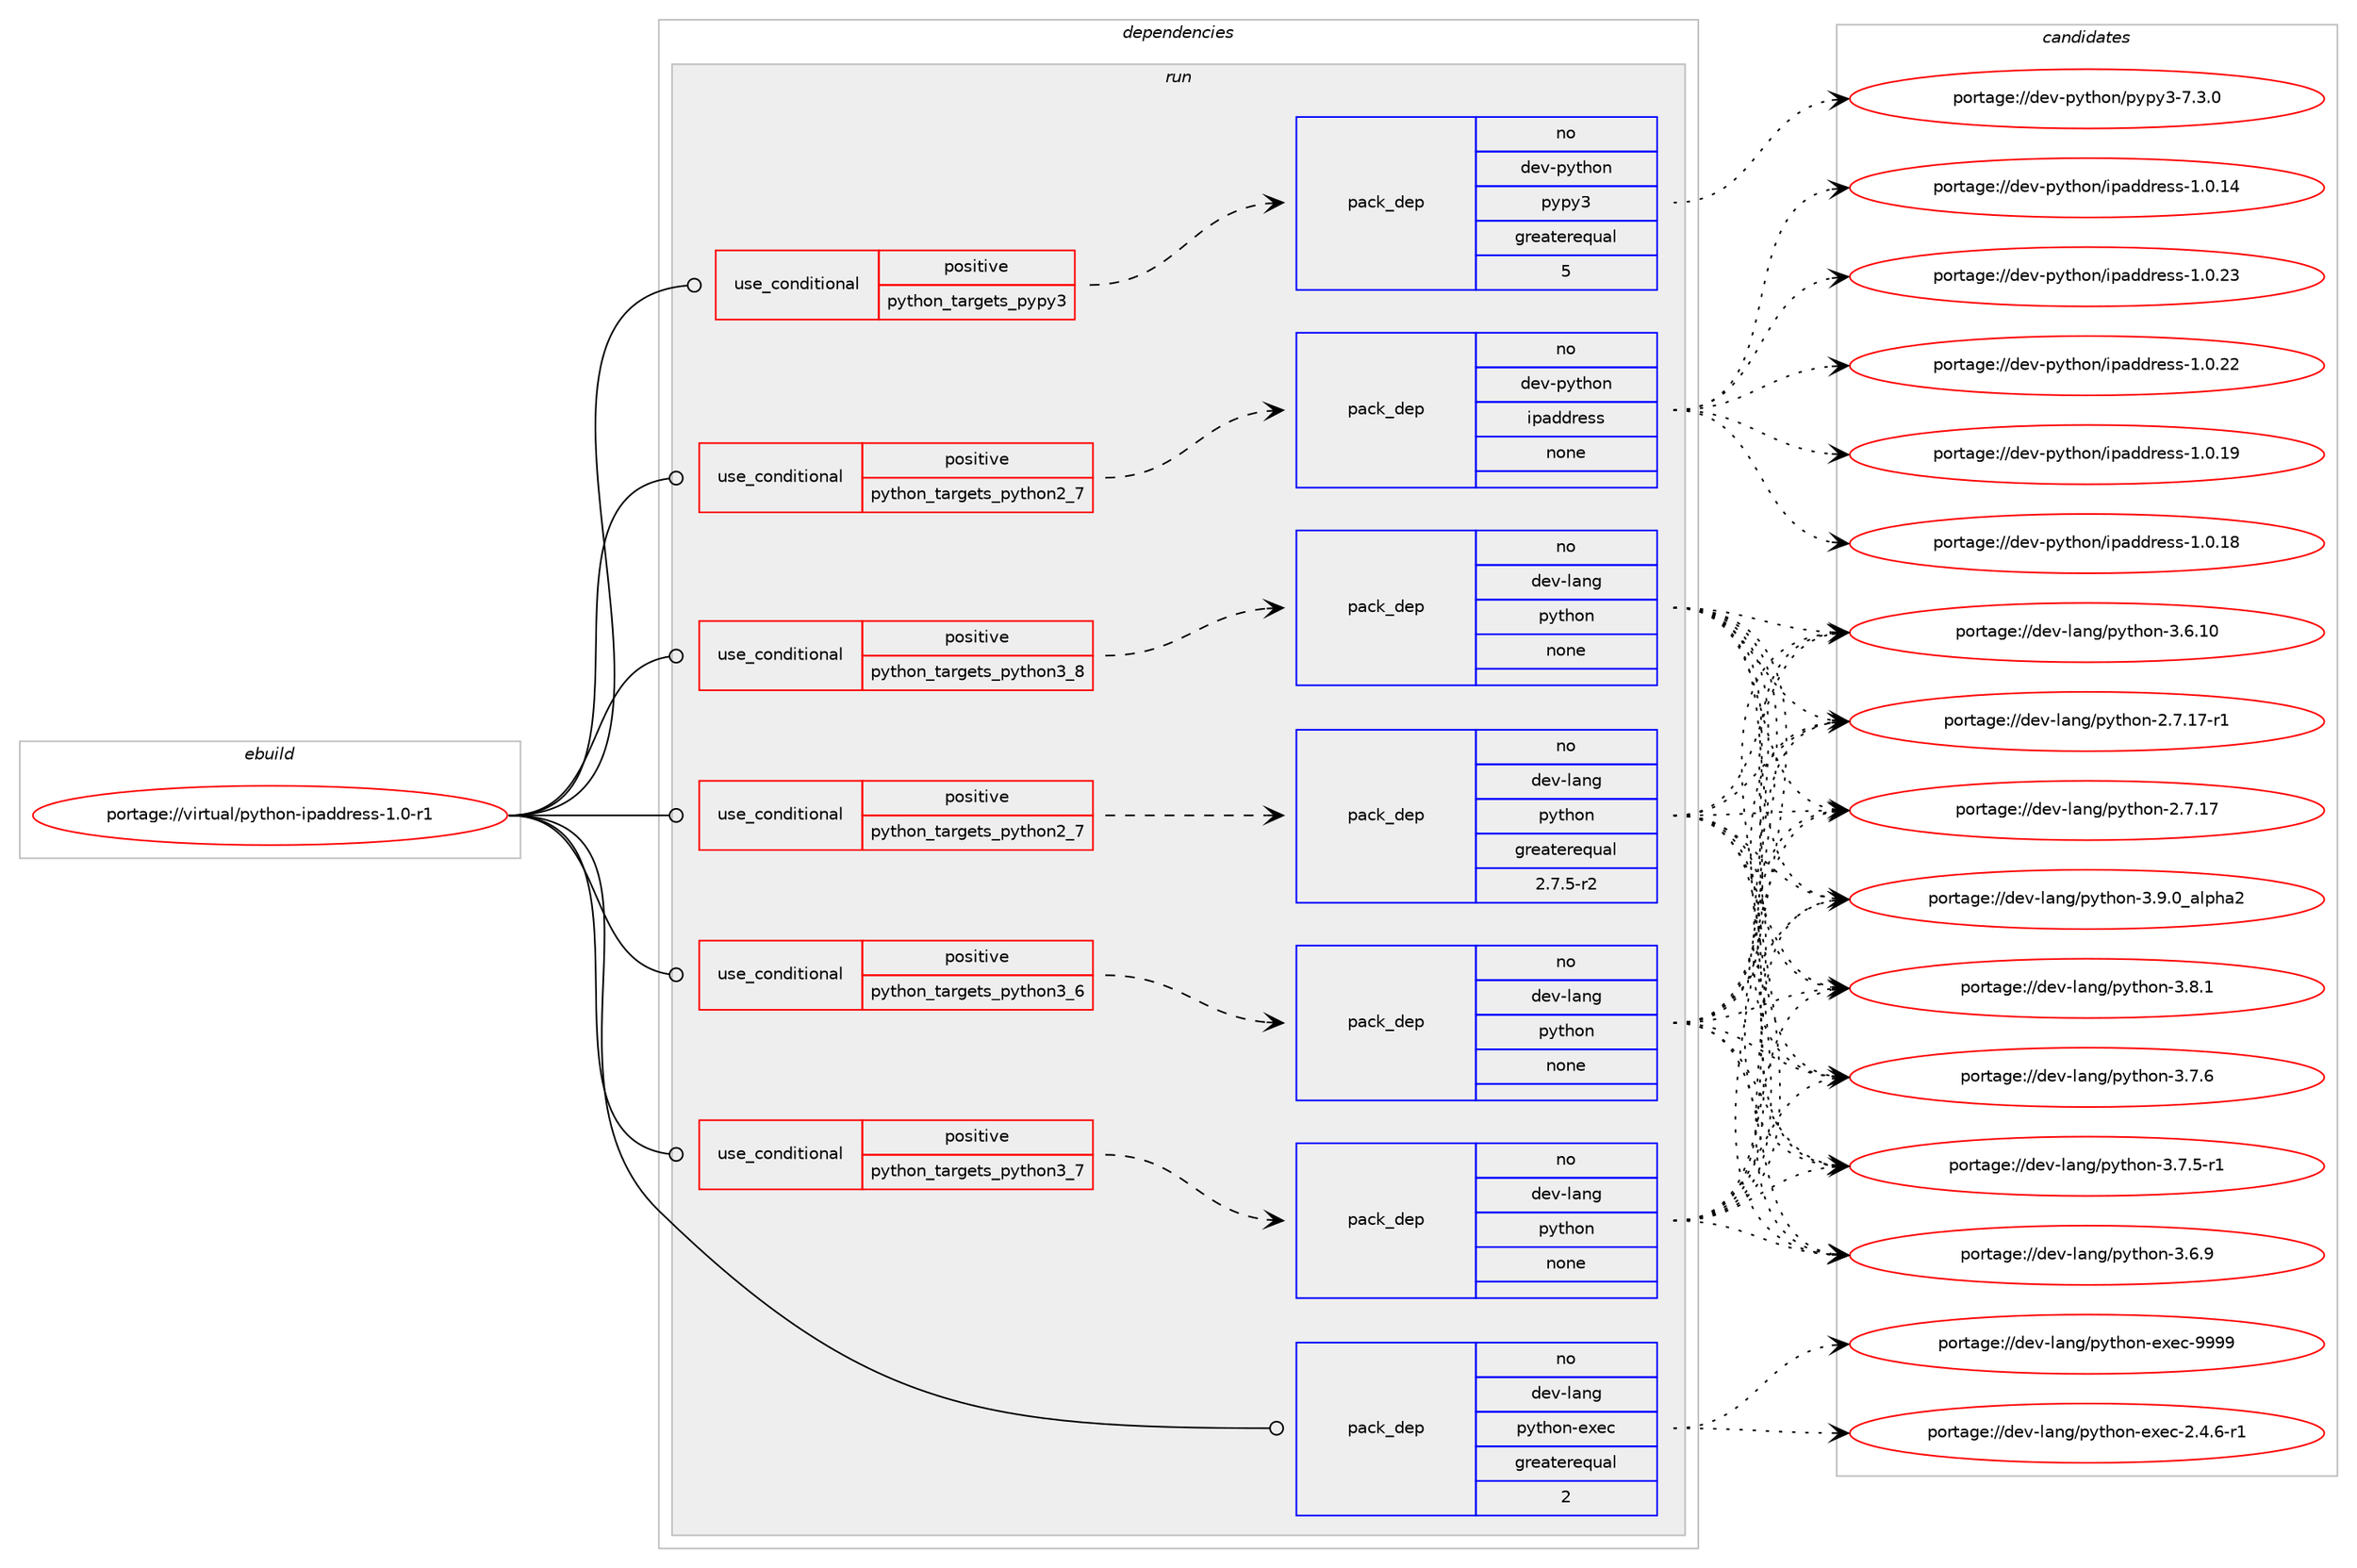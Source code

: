 digraph prolog {

# *************
# Graph options
# *************

newrank=true;
concentrate=true;
compound=true;
graph [rankdir=LR,fontname=Helvetica,fontsize=10,ranksep=1.5];#, ranksep=2.5, nodesep=0.2];
edge  [arrowhead=vee];
node  [fontname=Helvetica,fontsize=10];

# **********
# The ebuild
# **********

subgraph cluster_leftcol {
color=gray;
rank=same;
label=<<i>ebuild</i>>;
id [label="portage://virtual/python-ipaddress-1.0-r1", color=red, width=4, href="../virtual/python-ipaddress-1.0-r1.svg"];
}

# ****************
# The dependencies
# ****************

subgraph cluster_midcol {
color=gray;
label=<<i>dependencies</i>>;
subgraph cluster_compile {
fillcolor="#eeeeee";
style=filled;
label=<<i>compile</i>>;
}
subgraph cluster_compileandrun {
fillcolor="#eeeeee";
style=filled;
label=<<i>compile and run</i>>;
}
subgraph cluster_run {
fillcolor="#eeeeee";
style=filled;
label=<<i>run</i>>;
subgraph cond6652 {
dependency36755 [label=<<TABLE BORDER="0" CELLBORDER="1" CELLSPACING="0" CELLPADDING="4"><TR><TD ROWSPAN="3" CELLPADDING="10">use_conditional</TD></TR><TR><TD>positive</TD></TR><TR><TD>python_targets_pypy3</TD></TR></TABLE>>, shape=none, color=red];
subgraph pack29409 {
dependency36756 [label=<<TABLE BORDER="0" CELLBORDER="1" CELLSPACING="0" CELLPADDING="4" WIDTH="220"><TR><TD ROWSPAN="6" CELLPADDING="30">pack_dep</TD></TR><TR><TD WIDTH="110">no</TD></TR><TR><TD>dev-python</TD></TR><TR><TD>pypy3</TD></TR><TR><TD>greaterequal</TD></TR><TR><TD>5</TD></TR></TABLE>>, shape=none, color=blue];
}
dependency36755:e -> dependency36756:w [weight=20,style="dashed",arrowhead="vee"];
}
id:e -> dependency36755:w [weight=20,style="solid",arrowhead="odot"];
subgraph cond6653 {
dependency36757 [label=<<TABLE BORDER="0" CELLBORDER="1" CELLSPACING="0" CELLPADDING="4"><TR><TD ROWSPAN="3" CELLPADDING="10">use_conditional</TD></TR><TR><TD>positive</TD></TR><TR><TD>python_targets_python2_7</TD></TR></TABLE>>, shape=none, color=red];
subgraph pack29410 {
dependency36758 [label=<<TABLE BORDER="0" CELLBORDER="1" CELLSPACING="0" CELLPADDING="4" WIDTH="220"><TR><TD ROWSPAN="6" CELLPADDING="30">pack_dep</TD></TR><TR><TD WIDTH="110">no</TD></TR><TR><TD>dev-lang</TD></TR><TR><TD>python</TD></TR><TR><TD>greaterequal</TD></TR><TR><TD>2.7.5-r2</TD></TR></TABLE>>, shape=none, color=blue];
}
dependency36757:e -> dependency36758:w [weight=20,style="dashed",arrowhead="vee"];
}
id:e -> dependency36757:w [weight=20,style="solid",arrowhead="odot"];
subgraph cond6654 {
dependency36759 [label=<<TABLE BORDER="0" CELLBORDER="1" CELLSPACING="0" CELLPADDING="4"><TR><TD ROWSPAN="3" CELLPADDING="10">use_conditional</TD></TR><TR><TD>positive</TD></TR><TR><TD>python_targets_python2_7</TD></TR></TABLE>>, shape=none, color=red];
subgraph pack29411 {
dependency36760 [label=<<TABLE BORDER="0" CELLBORDER="1" CELLSPACING="0" CELLPADDING="4" WIDTH="220"><TR><TD ROWSPAN="6" CELLPADDING="30">pack_dep</TD></TR><TR><TD WIDTH="110">no</TD></TR><TR><TD>dev-python</TD></TR><TR><TD>ipaddress</TD></TR><TR><TD>none</TD></TR><TR><TD></TD></TR></TABLE>>, shape=none, color=blue];
}
dependency36759:e -> dependency36760:w [weight=20,style="dashed",arrowhead="vee"];
}
id:e -> dependency36759:w [weight=20,style="solid",arrowhead="odot"];
subgraph cond6655 {
dependency36761 [label=<<TABLE BORDER="0" CELLBORDER="1" CELLSPACING="0" CELLPADDING="4"><TR><TD ROWSPAN="3" CELLPADDING="10">use_conditional</TD></TR><TR><TD>positive</TD></TR><TR><TD>python_targets_python3_6</TD></TR></TABLE>>, shape=none, color=red];
subgraph pack29412 {
dependency36762 [label=<<TABLE BORDER="0" CELLBORDER="1" CELLSPACING="0" CELLPADDING="4" WIDTH="220"><TR><TD ROWSPAN="6" CELLPADDING="30">pack_dep</TD></TR><TR><TD WIDTH="110">no</TD></TR><TR><TD>dev-lang</TD></TR><TR><TD>python</TD></TR><TR><TD>none</TD></TR><TR><TD></TD></TR></TABLE>>, shape=none, color=blue];
}
dependency36761:e -> dependency36762:w [weight=20,style="dashed",arrowhead="vee"];
}
id:e -> dependency36761:w [weight=20,style="solid",arrowhead="odot"];
subgraph cond6656 {
dependency36763 [label=<<TABLE BORDER="0" CELLBORDER="1" CELLSPACING="0" CELLPADDING="4"><TR><TD ROWSPAN="3" CELLPADDING="10">use_conditional</TD></TR><TR><TD>positive</TD></TR><TR><TD>python_targets_python3_7</TD></TR></TABLE>>, shape=none, color=red];
subgraph pack29413 {
dependency36764 [label=<<TABLE BORDER="0" CELLBORDER="1" CELLSPACING="0" CELLPADDING="4" WIDTH="220"><TR><TD ROWSPAN="6" CELLPADDING="30">pack_dep</TD></TR><TR><TD WIDTH="110">no</TD></TR><TR><TD>dev-lang</TD></TR><TR><TD>python</TD></TR><TR><TD>none</TD></TR><TR><TD></TD></TR></TABLE>>, shape=none, color=blue];
}
dependency36763:e -> dependency36764:w [weight=20,style="dashed",arrowhead="vee"];
}
id:e -> dependency36763:w [weight=20,style="solid",arrowhead="odot"];
subgraph cond6657 {
dependency36765 [label=<<TABLE BORDER="0" CELLBORDER="1" CELLSPACING="0" CELLPADDING="4"><TR><TD ROWSPAN="3" CELLPADDING="10">use_conditional</TD></TR><TR><TD>positive</TD></TR><TR><TD>python_targets_python3_8</TD></TR></TABLE>>, shape=none, color=red];
subgraph pack29414 {
dependency36766 [label=<<TABLE BORDER="0" CELLBORDER="1" CELLSPACING="0" CELLPADDING="4" WIDTH="220"><TR><TD ROWSPAN="6" CELLPADDING="30">pack_dep</TD></TR><TR><TD WIDTH="110">no</TD></TR><TR><TD>dev-lang</TD></TR><TR><TD>python</TD></TR><TR><TD>none</TD></TR><TR><TD></TD></TR></TABLE>>, shape=none, color=blue];
}
dependency36765:e -> dependency36766:w [weight=20,style="dashed",arrowhead="vee"];
}
id:e -> dependency36765:w [weight=20,style="solid",arrowhead="odot"];
subgraph pack29415 {
dependency36767 [label=<<TABLE BORDER="0" CELLBORDER="1" CELLSPACING="0" CELLPADDING="4" WIDTH="220"><TR><TD ROWSPAN="6" CELLPADDING="30">pack_dep</TD></TR><TR><TD WIDTH="110">no</TD></TR><TR><TD>dev-lang</TD></TR><TR><TD>python-exec</TD></TR><TR><TD>greaterequal</TD></TR><TR><TD>2</TD></TR></TABLE>>, shape=none, color=blue];
}
id:e -> dependency36767:w [weight=20,style="solid",arrowhead="odot"];
}
}

# **************
# The candidates
# **************

subgraph cluster_choices {
rank=same;
color=gray;
label=<<i>candidates</i>>;

subgraph choice29409 {
color=black;
nodesep=1;
choice100101118451121211161041111104711212111212151455546514648 [label="portage://dev-python/pypy3-7.3.0", color=red, width=4,href="../dev-python/pypy3-7.3.0.svg"];
dependency36756:e -> choice100101118451121211161041111104711212111212151455546514648:w [style=dotted,weight="100"];
}
subgraph choice29410 {
color=black;
nodesep=1;
choice10010111845108971101034711212111610411111045514657464895971081121049750 [label="portage://dev-lang/python-3.9.0_alpha2", color=red, width=4,href="../dev-lang/python-3.9.0_alpha2.svg"];
choice100101118451089711010347112121116104111110455146564649 [label="portage://dev-lang/python-3.8.1", color=red, width=4,href="../dev-lang/python-3.8.1.svg"];
choice100101118451089711010347112121116104111110455146554654 [label="portage://dev-lang/python-3.7.6", color=red, width=4,href="../dev-lang/python-3.7.6.svg"];
choice1001011184510897110103471121211161041111104551465546534511449 [label="portage://dev-lang/python-3.7.5-r1", color=red, width=4,href="../dev-lang/python-3.7.5-r1.svg"];
choice100101118451089711010347112121116104111110455146544657 [label="portage://dev-lang/python-3.6.9", color=red, width=4,href="../dev-lang/python-3.6.9.svg"];
choice10010111845108971101034711212111610411111045514654464948 [label="portage://dev-lang/python-3.6.10", color=red, width=4,href="../dev-lang/python-3.6.10.svg"];
choice100101118451089711010347112121116104111110455046554649554511449 [label="portage://dev-lang/python-2.7.17-r1", color=red, width=4,href="../dev-lang/python-2.7.17-r1.svg"];
choice10010111845108971101034711212111610411111045504655464955 [label="portage://dev-lang/python-2.7.17", color=red, width=4,href="../dev-lang/python-2.7.17.svg"];
dependency36758:e -> choice10010111845108971101034711212111610411111045514657464895971081121049750:w [style=dotted,weight="100"];
dependency36758:e -> choice100101118451089711010347112121116104111110455146564649:w [style=dotted,weight="100"];
dependency36758:e -> choice100101118451089711010347112121116104111110455146554654:w [style=dotted,weight="100"];
dependency36758:e -> choice1001011184510897110103471121211161041111104551465546534511449:w [style=dotted,weight="100"];
dependency36758:e -> choice100101118451089711010347112121116104111110455146544657:w [style=dotted,weight="100"];
dependency36758:e -> choice10010111845108971101034711212111610411111045514654464948:w [style=dotted,weight="100"];
dependency36758:e -> choice100101118451089711010347112121116104111110455046554649554511449:w [style=dotted,weight="100"];
dependency36758:e -> choice10010111845108971101034711212111610411111045504655464955:w [style=dotted,weight="100"];
}
subgraph choice29411 {
color=black;
nodesep=1;
choice10010111845112121116104111110471051129710010011410111511545494648465051 [label="portage://dev-python/ipaddress-1.0.23", color=red, width=4,href="../dev-python/ipaddress-1.0.23.svg"];
choice10010111845112121116104111110471051129710010011410111511545494648465050 [label="portage://dev-python/ipaddress-1.0.22", color=red, width=4,href="../dev-python/ipaddress-1.0.22.svg"];
choice10010111845112121116104111110471051129710010011410111511545494648464957 [label="portage://dev-python/ipaddress-1.0.19", color=red, width=4,href="../dev-python/ipaddress-1.0.19.svg"];
choice10010111845112121116104111110471051129710010011410111511545494648464956 [label="portage://dev-python/ipaddress-1.0.18", color=red, width=4,href="../dev-python/ipaddress-1.0.18.svg"];
choice10010111845112121116104111110471051129710010011410111511545494648464952 [label="portage://dev-python/ipaddress-1.0.14", color=red, width=4,href="../dev-python/ipaddress-1.0.14.svg"];
dependency36760:e -> choice10010111845112121116104111110471051129710010011410111511545494648465051:w [style=dotted,weight="100"];
dependency36760:e -> choice10010111845112121116104111110471051129710010011410111511545494648465050:w [style=dotted,weight="100"];
dependency36760:e -> choice10010111845112121116104111110471051129710010011410111511545494648464957:w [style=dotted,weight="100"];
dependency36760:e -> choice10010111845112121116104111110471051129710010011410111511545494648464956:w [style=dotted,weight="100"];
dependency36760:e -> choice10010111845112121116104111110471051129710010011410111511545494648464952:w [style=dotted,weight="100"];
}
subgraph choice29412 {
color=black;
nodesep=1;
choice10010111845108971101034711212111610411111045514657464895971081121049750 [label="portage://dev-lang/python-3.9.0_alpha2", color=red, width=4,href="../dev-lang/python-3.9.0_alpha2.svg"];
choice100101118451089711010347112121116104111110455146564649 [label="portage://dev-lang/python-3.8.1", color=red, width=4,href="../dev-lang/python-3.8.1.svg"];
choice100101118451089711010347112121116104111110455146554654 [label="portage://dev-lang/python-3.7.6", color=red, width=4,href="../dev-lang/python-3.7.6.svg"];
choice1001011184510897110103471121211161041111104551465546534511449 [label="portage://dev-lang/python-3.7.5-r1", color=red, width=4,href="../dev-lang/python-3.7.5-r1.svg"];
choice100101118451089711010347112121116104111110455146544657 [label="portage://dev-lang/python-3.6.9", color=red, width=4,href="../dev-lang/python-3.6.9.svg"];
choice10010111845108971101034711212111610411111045514654464948 [label="portage://dev-lang/python-3.6.10", color=red, width=4,href="../dev-lang/python-3.6.10.svg"];
choice100101118451089711010347112121116104111110455046554649554511449 [label="portage://dev-lang/python-2.7.17-r1", color=red, width=4,href="../dev-lang/python-2.7.17-r1.svg"];
choice10010111845108971101034711212111610411111045504655464955 [label="portage://dev-lang/python-2.7.17", color=red, width=4,href="../dev-lang/python-2.7.17.svg"];
dependency36762:e -> choice10010111845108971101034711212111610411111045514657464895971081121049750:w [style=dotted,weight="100"];
dependency36762:e -> choice100101118451089711010347112121116104111110455146564649:w [style=dotted,weight="100"];
dependency36762:e -> choice100101118451089711010347112121116104111110455146554654:w [style=dotted,weight="100"];
dependency36762:e -> choice1001011184510897110103471121211161041111104551465546534511449:w [style=dotted,weight="100"];
dependency36762:e -> choice100101118451089711010347112121116104111110455146544657:w [style=dotted,weight="100"];
dependency36762:e -> choice10010111845108971101034711212111610411111045514654464948:w [style=dotted,weight="100"];
dependency36762:e -> choice100101118451089711010347112121116104111110455046554649554511449:w [style=dotted,weight="100"];
dependency36762:e -> choice10010111845108971101034711212111610411111045504655464955:w [style=dotted,weight="100"];
}
subgraph choice29413 {
color=black;
nodesep=1;
choice10010111845108971101034711212111610411111045514657464895971081121049750 [label="portage://dev-lang/python-3.9.0_alpha2", color=red, width=4,href="../dev-lang/python-3.9.0_alpha2.svg"];
choice100101118451089711010347112121116104111110455146564649 [label="portage://dev-lang/python-3.8.1", color=red, width=4,href="../dev-lang/python-3.8.1.svg"];
choice100101118451089711010347112121116104111110455146554654 [label="portage://dev-lang/python-3.7.6", color=red, width=4,href="../dev-lang/python-3.7.6.svg"];
choice1001011184510897110103471121211161041111104551465546534511449 [label="portage://dev-lang/python-3.7.5-r1", color=red, width=4,href="../dev-lang/python-3.7.5-r1.svg"];
choice100101118451089711010347112121116104111110455146544657 [label="portage://dev-lang/python-3.6.9", color=red, width=4,href="../dev-lang/python-3.6.9.svg"];
choice10010111845108971101034711212111610411111045514654464948 [label="portage://dev-lang/python-3.6.10", color=red, width=4,href="../dev-lang/python-3.6.10.svg"];
choice100101118451089711010347112121116104111110455046554649554511449 [label="portage://dev-lang/python-2.7.17-r1", color=red, width=4,href="../dev-lang/python-2.7.17-r1.svg"];
choice10010111845108971101034711212111610411111045504655464955 [label="portage://dev-lang/python-2.7.17", color=red, width=4,href="../dev-lang/python-2.7.17.svg"];
dependency36764:e -> choice10010111845108971101034711212111610411111045514657464895971081121049750:w [style=dotted,weight="100"];
dependency36764:e -> choice100101118451089711010347112121116104111110455146564649:w [style=dotted,weight="100"];
dependency36764:e -> choice100101118451089711010347112121116104111110455146554654:w [style=dotted,weight="100"];
dependency36764:e -> choice1001011184510897110103471121211161041111104551465546534511449:w [style=dotted,weight="100"];
dependency36764:e -> choice100101118451089711010347112121116104111110455146544657:w [style=dotted,weight="100"];
dependency36764:e -> choice10010111845108971101034711212111610411111045514654464948:w [style=dotted,weight="100"];
dependency36764:e -> choice100101118451089711010347112121116104111110455046554649554511449:w [style=dotted,weight="100"];
dependency36764:e -> choice10010111845108971101034711212111610411111045504655464955:w [style=dotted,weight="100"];
}
subgraph choice29414 {
color=black;
nodesep=1;
choice10010111845108971101034711212111610411111045514657464895971081121049750 [label="portage://dev-lang/python-3.9.0_alpha2", color=red, width=4,href="../dev-lang/python-3.9.0_alpha2.svg"];
choice100101118451089711010347112121116104111110455146564649 [label="portage://dev-lang/python-3.8.1", color=red, width=4,href="../dev-lang/python-3.8.1.svg"];
choice100101118451089711010347112121116104111110455146554654 [label="portage://dev-lang/python-3.7.6", color=red, width=4,href="../dev-lang/python-3.7.6.svg"];
choice1001011184510897110103471121211161041111104551465546534511449 [label="portage://dev-lang/python-3.7.5-r1", color=red, width=4,href="../dev-lang/python-3.7.5-r1.svg"];
choice100101118451089711010347112121116104111110455146544657 [label="portage://dev-lang/python-3.6.9", color=red, width=4,href="../dev-lang/python-3.6.9.svg"];
choice10010111845108971101034711212111610411111045514654464948 [label="portage://dev-lang/python-3.6.10", color=red, width=4,href="../dev-lang/python-3.6.10.svg"];
choice100101118451089711010347112121116104111110455046554649554511449 [label="portage://dev-lang/python-2.7.17-r1", color=red, width=4,href="../dev-lang/python-2.7.17-r1.svg"];
choice10010111845108971101034711212111610411111045504655464955 [label="portage://dev-lang/python-2.7.17", color=red, width=4,href="../dev-lang/python-2.7.17.svg"];
dependency36766:e -> choice10010111845108971101034711212111610411111045514657464895971081121049750:w [style=dotted,weight="100"];
dependency36766:e -> choice100101118451089711010347112121116104111110455146564649:w [style=dotted,weight="100"];
dependency36766:e -> choice100101118451089711010347112121116104111110455146554654:w [style=dotted,weight="100"];
dependency36766:e -> choice1001011184510897110103471121211161041111104551465546534511449:w [style=dotted,weight="100"];
dependency36766:e -> choice100101118451089711010347112121116104111110455146544657:w [style=dotted,weight="100"];
dependency36766:e -> choice10010111845108971101034711212111610411111045514654464948:w [style=dotted,weight="100"];
dependency36766:e -> choice100101118451089711010347112121116104111110455046554649554511449:w [style=dotted,weight="100"];
dependency36766:e -> choice10010111845108971101034711212111610411111045504655464955:w [style=dotted,weight="100"];
}
subgraph choice29415 {
color=black;
nodesep=1;
choice10010111845108971101034711212111610411111045101120101994557575757 [label="portage://dev-lang/python-exec-9999", color=red, width=4,href="../dev-lang/python-exec-9999.svg"];
choice10010111845108971101034711212111610411111045101120101994550465246544511449 [label="portage://dev-lang/python-exec-2.4.6-r1", color=red, width=4,href="../dev-lang/python-exec-2.4.6-r1.svg"];
dependency36767:e -> choice10010111845108971101034711212111610411111045101120101994557575757:w [style=dotted,weight="100"];
dependency36767:e -> choice10010111845108971101034711212111610411111045101120101994550465246544511449:w [style=dotted,weight="100"];
}
}

}
